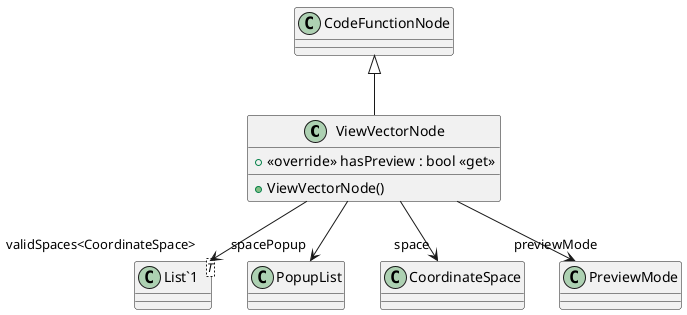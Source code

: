 @startuml
class ViewVectorNode {
    + ViewVectorNode()
    + <<override>> hasPreview : bool <<get>>
}
class "List`1"<T> {
}
CodeFunctionNode <|-- ViewVectorNode
ViewVectorNode --> "validSpaces<CoordinateSpace>" "List`1"
ViewVectorNode --> "spacePopup" PopupList
ViewVectorNode --> "space" CoordinateSpace
ViewVectorNode --> "previewMode" PreviewMode
@enduml
